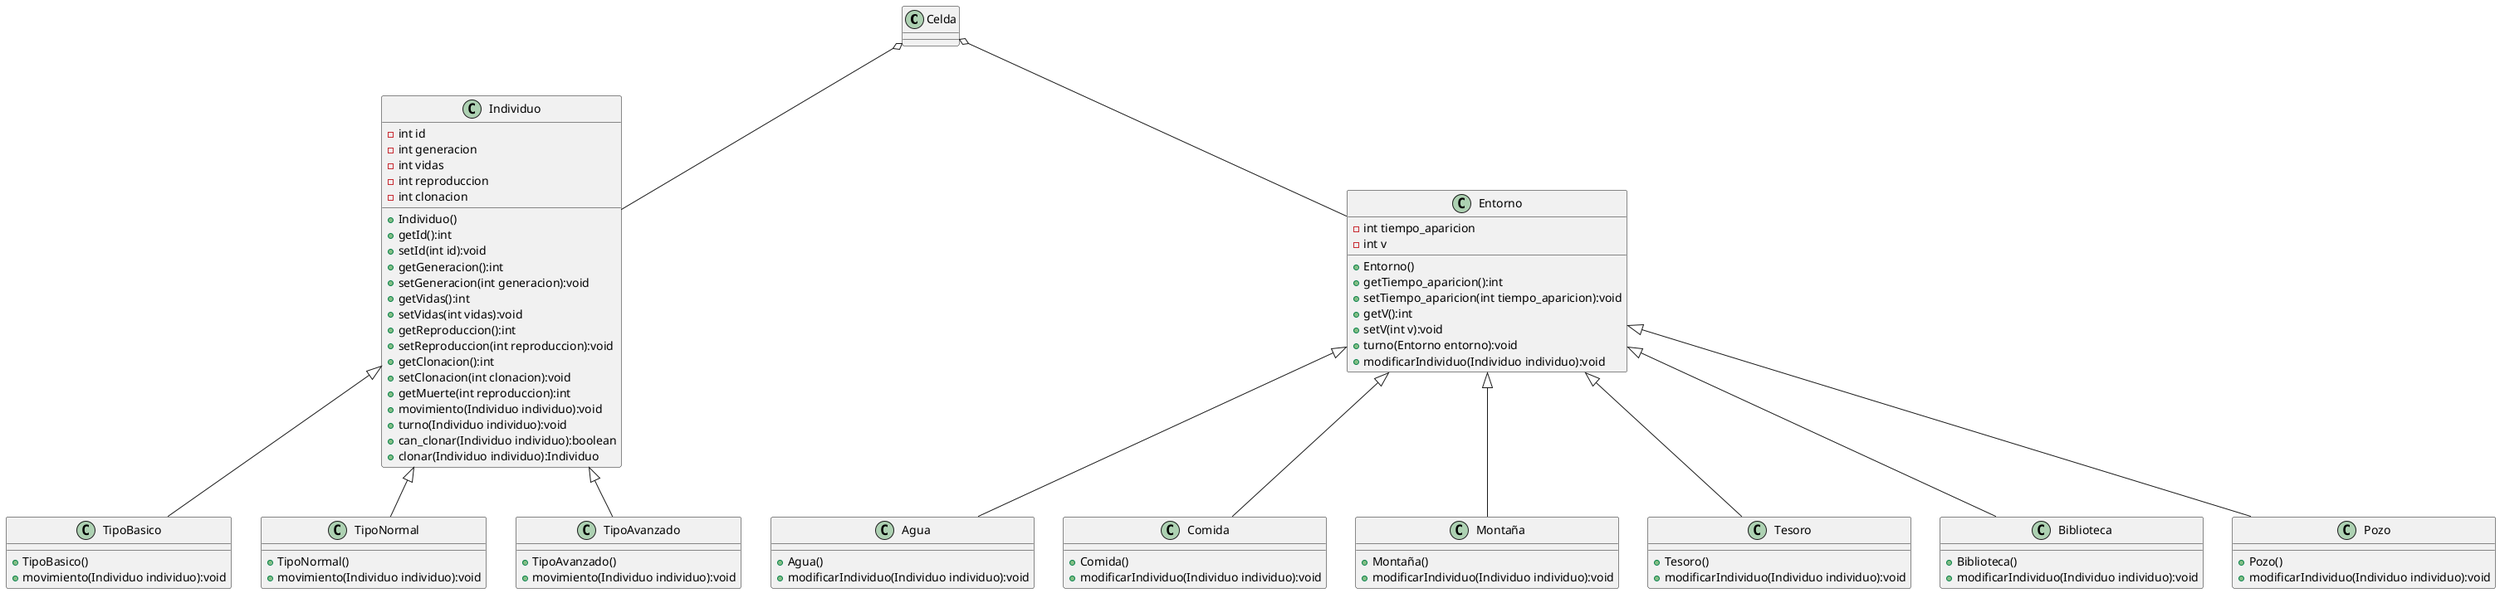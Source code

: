 @startuml
'https://plantuml.com/class-diagram

class Celda {

}

class Individuo {
- int id
- int generacion
- int vidas
- int reproduccion
- int clonacion
+ Individuo()
+ getId():int
+ setId(int id):void
+ getGeneracion():int
+ setGeneracion(int generacion):void
+ getVidas():int
+ setVidas(int vidas):void
+ getReproduccion():int
+ setReproduccion(int reproduccion):void
+ getClonacion():int
+ setClonacion(int clonacion):void
+ getMuerte(int reproduccion):int
+ movimiento(Individuo individuo):void
+ turno(Individuo individuo):void
+ can_clonar(Individuo individuo):boolean
+ clonar(Individuo individuo):Individuo
}

class TipoBasico {
+ TipoBasico()
+ movimiento(Individuo individuo):void
}

class TipoNormal {
+ TipoNormal()
+ movimiento(Individuo individuo):void
}

class TipoAvanzado {
+ TipoAvanzado()
+ movimiento(Individuo individuo):void
}

class Entorno {
- int tiempo_aparicion
- int v
+ Entorno()
+ getTiempo_aparicion():int
+ setTiempo_aparicion(int tiempo_aparicion):void
+ getV():int
+ setV(int v):void
+ turno(Entorno entorno):void
+ modificarIndividuo(Individuo individuo):void
}

class Agua {
+ Agua()
+ modificarIndividuo(Individuo individuo):void
}

class Comida {
+ Comida()
+ modificarIndividuo(Individuo individuo):void
}

class Montaña {
+ Montaña()
+ modificarIndividuo(Individuo individuo):void
}

class Tesoro {
+ Tesoro()
+ modificarIndividuo(Individuo individuo):void
}

class Biblioteca {
+ Biblioteca()
+ modificarIndividuo(Individuo individuo):void
}

class Pozo {
+ Pozo()
+ modificarIndividuo(Individuo individuo):void
}

Celda o-- Individuo
Celda o-- Entorno
Individuo <|-- TipoBasico
Individuo <|-- TipoNormal
Individuo <|-- TipoAvanzado
Entorno <|-- Agua
Entorno <|-- Comida
Entorno <|-- Montaña
Entorno <|-- Tesoro
Entorno <|-- Biblioteca
Entorno <|-- Pozo



@enduml